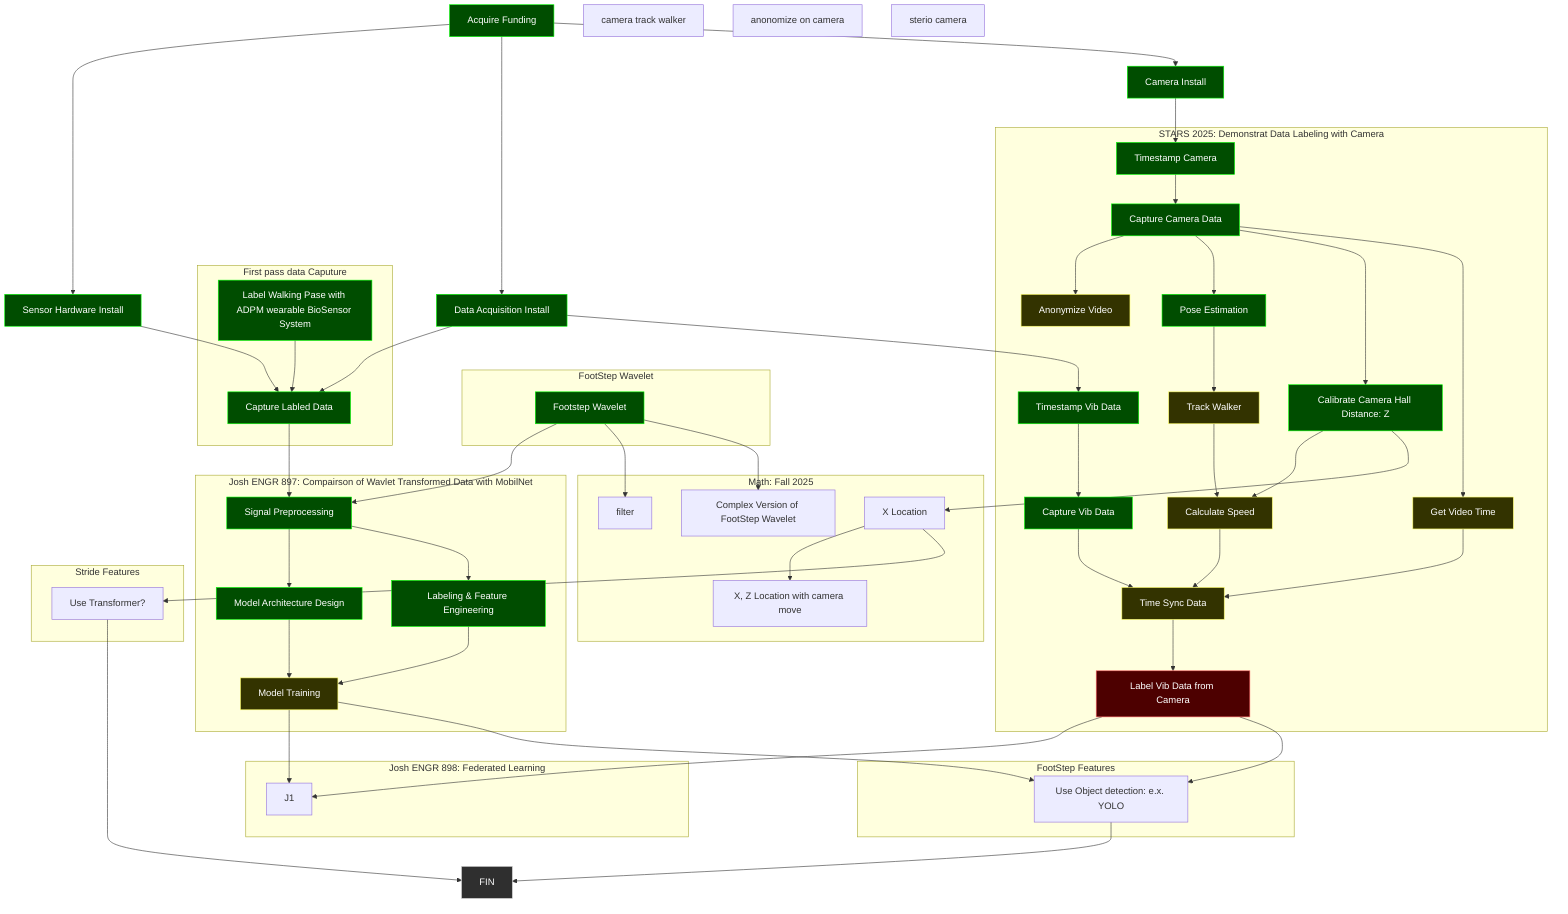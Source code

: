 %% ─────────────────────────────────────────────
%% 📈 HOW TO PREVIEW THIS DIAGRAM:
%% → Right-click this file tab (not the content) → “Command Palette”
%% → Type: “Preview Mermaid Diagram”
%% ─────────────────────────────────────────────
graph TD
    classDef done fill:#004d00,stroke:#00ff00,color:#ffffff;
    classDef inprogress fill:#333300,stroke:#ffff66,color:#ffffff;
    classDef pending fill:#4d0000,stroke:#ff6666,color:#ffffff;
    classDef shared fill:#2f2f2f,stroke:#cccccc,color:#ffffff;

    A[Acquire Funding]

    %% Phase 1 - Sensor Instalation
    A --> B1[Sensor Hardware Install]
    A --> B2[Data Acquisition Install]
    A --> B3[Camera Install]
    class A done;
    class B1 done;
    class B2 done;
    class B3 done;

    %% Phase 2 - Data acquistion, Walking Pace Tagged
    subgraph First pass data Caputure
    C2
    C1
    end
    C1[Label Walking Pase with ADPM wearable BioSensor System]
    C1 --> C2
    B1 --> C2[Capture Labled Data]
    B2 --> C2
    class C1 done;
    class C2 done;

    %% Phase 2 - Footstep Wavelet
    subgraph FootStep Wavelet
    D
    end
    D[Footstep Wavelet]
    D --> E1
    class D done;


    subgraph Josh ENGR 897: Compairson of Wavlet Transformed Data with MobilNet
     E1
     E2
     E3
     F1
    end
    %% Phase 4 - Model Development, data transform
    C2 --> E1[Signal Preprocessing]
    class E1 done;
    E1 --> E2[Model Architecture Design]
    class E2 done;
    E1 --> E3[Labeling & Feature Engineering]
    class E3 done;
    E3 --> F1[Model Training]
    class F1 inprogress;

    %% Phase 5 - Training & Evaluation
    E2 --> F1
    B2 --> G1
    B3 --> G2
    subgraph STARS 2025: Demonstrat Data Labeling with Camera
        G1[Timestamp Vib Data]
        class G1 done;
        G2[Timestamp Camera]
        class G2 done;
        H1[Capture Vib Data]
        class H1 done;
        H2[Capture Camera Data]
        class H2 done;
        H4[Anonymize Video]
        class H4 inprogress;
        H10[Get Video Time]
        class H10 inprogress;
        H3[Calibrate Camera Hall Distance: Z]
        class H3 done;
        H5[Pose Estimation]
        class H5 done;
        H6[Track Walker]
        class H6 inprogress;
        H9[Calculate Speed]
        class H9 inprogress;
        H7[Time Sync Data]
        class H7 inprogress;
        H8[Label Vib Data from Camera]
        class H8 pending;
    end
    G1 --> H1
    G2 --> H2
    H1 --> H7
    H2 --> H4
    H2 --> H5
    H2 --> H3
    H2 --> H10
    H10 --> H7
    H5 --> H6
    H3 --> H9
    H6 --> H9
    H9 --> H7
    H7 --> H8
    %% class H1 pending;

    %% From footstep wavelet
    D --> I1 
    D --> I4
    subgraph Math: Fall 2025
        I1[filter]
        I2[X Location]
        I3[X, Z Location with camera move]
        I4[Complex Version of FootStep Wavelet]
    end
    H3 --> I2
    I2 --> I3


    H8 --> J1
    F1 --> J1
    subgraph Josh ENGR 898: Federated Learning
        J1
    end

    H8 --> K1
    F1 --> K1
    subgraph FootStep Features
        K1[Use Object detection: e.x. YOLO]
    end

    I2 -->L1
    subgraph Stride Features
        L1[Use Transformer?]
    end

    X1[camera track walker]
    X2[anonomize on camera]
    x3[sterio camera]

    %% Phase 7 - Output
    Z[FIN]
    L1 --> Z
    K1 --> Z

    class Z shared;